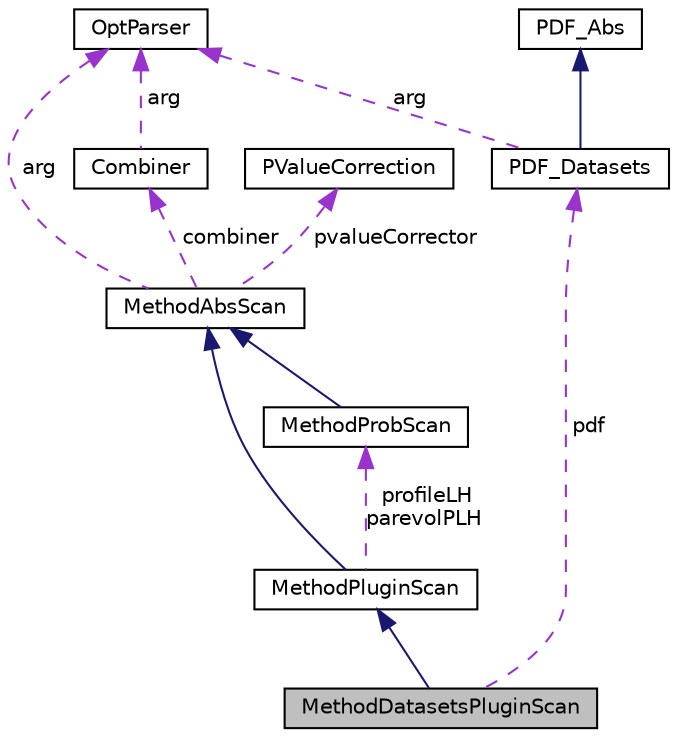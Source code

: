 digraph "MethodDatasetsPluginScan"
{
  edge [fontname="Helvetica",fontsize="10",labelfontname="Helvetica",labelfontsize="10"];
  node [fontname="Helvetica",fontsize="10",shape=record];
  Node3 [label="MethodDatasetsPluginScan",height=0.2,width=0.4,color="black", fillcolor="grey75", style="filled", fontcolor="black"];
  Node4 -> Node3 [dir="back",color="midnightblue",fontsize="10",style="solid",fontname="Helvetica"];
  Node4 [label="MethodPluginScan",height=0.2,width=0.4,color="black", fillcolor="white", style="filled",URL="$class_method_plugin_scan.html"];
  Node5 -> Node4 [dir="back",color="midnightblue",fontsize="10",style="solid",fontname="Helvetica"];
  Node5 [label="MethodAbsScan",height=0.2,width=0.4,color="black", fillcolor="white", style="filled",URL="$class_method_abs_scan.html"];
  Node6 -> Node5 [dir="back",color="darkorchid3",fontsize="10",style="dashed",label=" arg" ,fontname="Helvetica"];
  Node6 [label="OptParser",height=0.2,width=0.4,color="black", fillcolor="white", style="filled",URL="$class_opt_parser.html"];
  Node7 -> Node5 [dir="back",color="darkorchid3",fontsize="10",style="dashed",label=" combiner" ,fontname="Helvetica"];
  Node7 [label="Combiner",height=0.2,width=0.4,color="black", fillcolor="white", style="filled",URL="$class_combiner.html"];
  Node6 -> Node7 [dir="back",color="darkorchid3",fontsize="10",style="dashed",label=" arg" ,fontname="Helvetica"];
  Node8 -> Node5 [dir="back",color="darkorchid3",fontsize="10",style="dashed",label=" pvalueCorrector" ,fontname="Helvetica"];
  Node8 [label="PValueCorrection",height=0.2,width=0.4,color="black", fillcolor="white", style="filled",URL="$class_p_value_correction.html"];
  Node9 -> Node4 [dir="back",color="darkorchid3",fontsize="10",style="dashed",label=" profileLH\nparevolPLH" ,fontname="Helvetica"];
  Node9 [label="MethodProbScan",height=0.2,width=0.4,color="black", fillcolor="white", style="filled",URL="$class_method_prob_scan.html"];
  Node5 -> Node9 [dir="back",color="midnightblue",fontsize="10",style="solid",fontname="Helvetica"];
  Node10 -> Node3 [dir="back",color="darkorchid3",fontsize="10",style="dashed",label=" pdf" ,fontname="Helvetica"];
  Node10 [label="PDF_Datasets",height=0.2,width=0.4,color="black", fillcolor="white", style="filled",URL="$class_p_d_f___datasets.html",tooltip="Gamma Combination Author: Maximilian Schlupp, maxschlupp@gmail.com Author: Konstantin Schubert..."];
  Node11 -> Node10 [dir="back",color="midnightblue",fontsize="10",style="solid",fontname="Helvetica"];
  Node11 [label="PDF_Abs",height=0.2,width=0.4,color="black", fillcolor="white", style="filled",URL="$class_p_d_f___abs.html"];
  Node6 -> Node10 [dir="back",color="darkorchid3",fontsize="10",style="dashed",label=" arg" ,fontname="Helvetica"];
}
